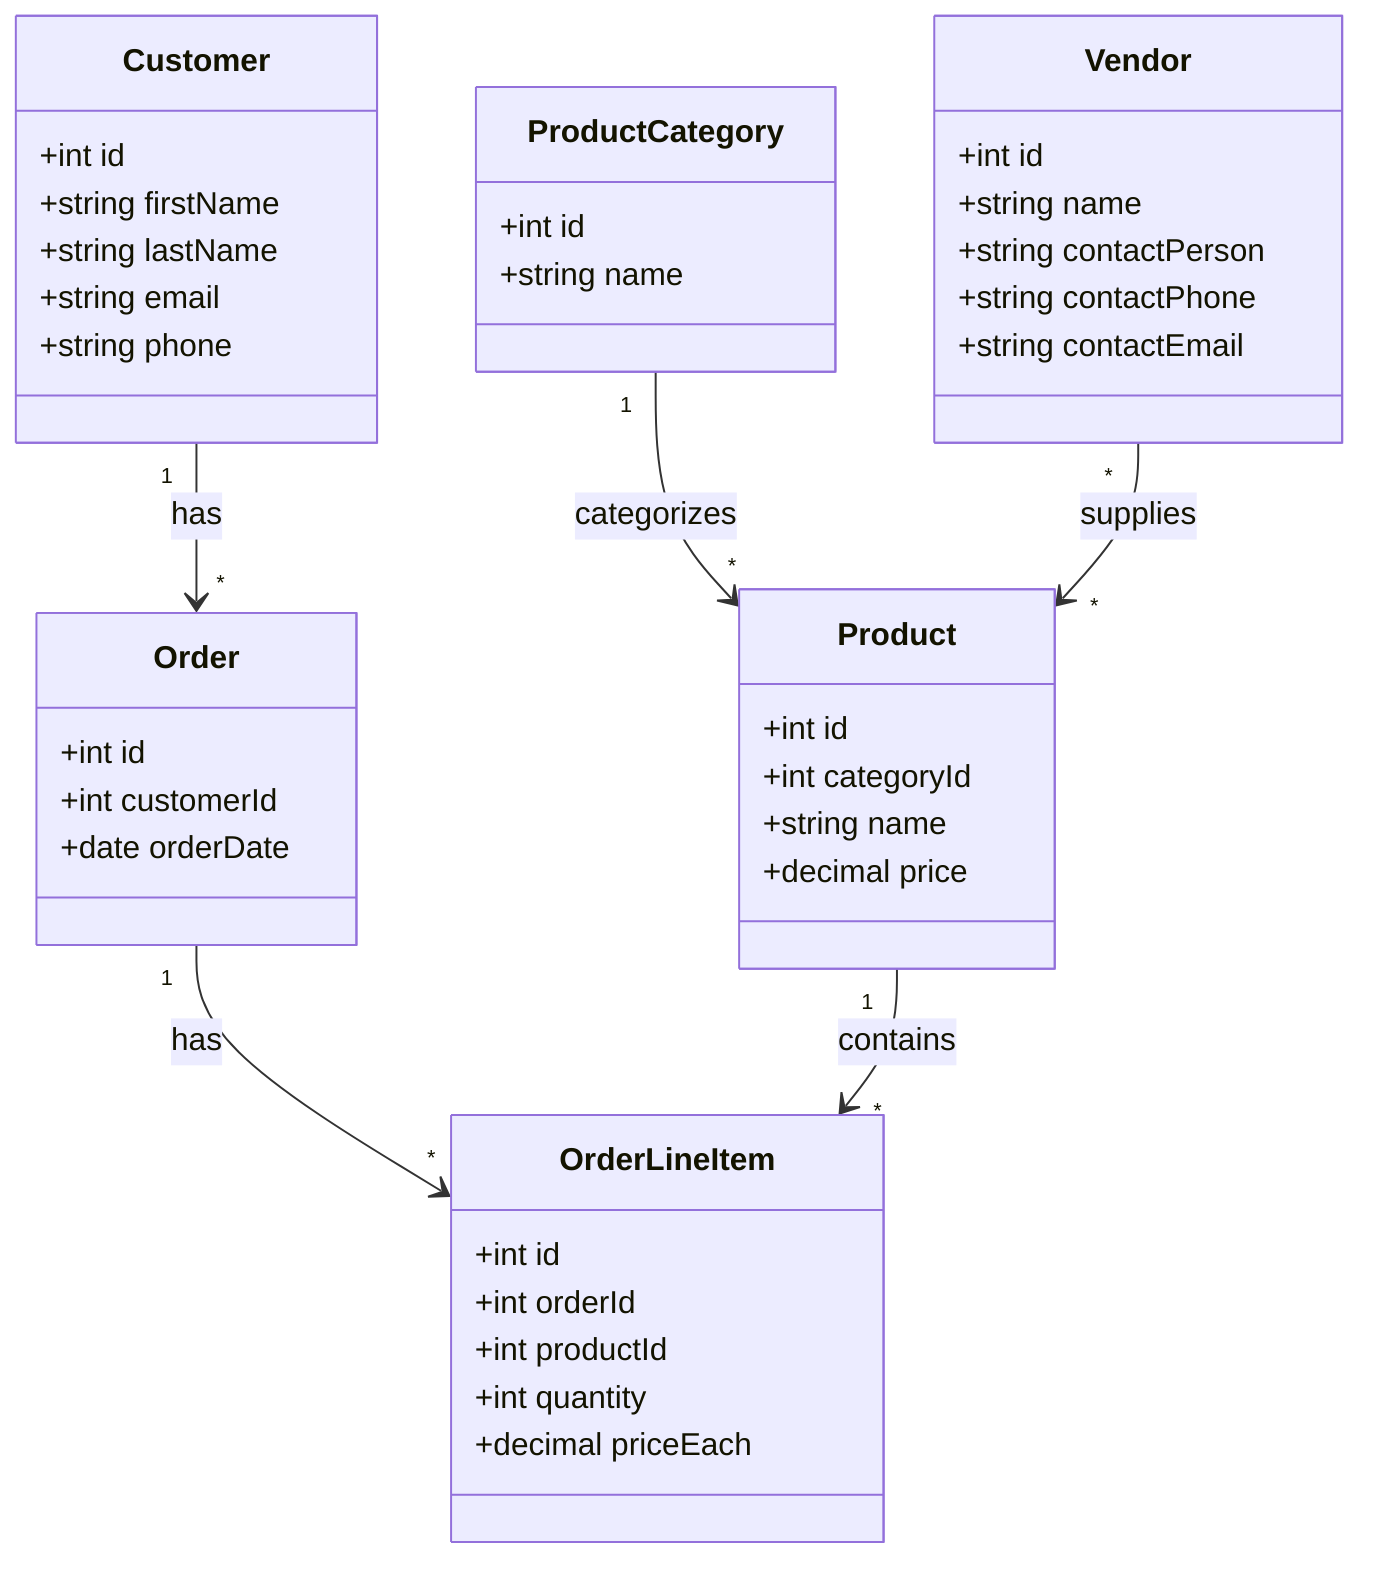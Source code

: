 classDiagram
    class Customer{
        +int id
        +string firstName
        +string lastName
        +string email
        +string phone
    }
    class Vendor{
        +int id
        +string name
        +string contactPerson
        +string contactPhone
        +string contactEmail
    }
    class Order{
        +int id
        +int customerId
        +date orderDate
    }                                                                                                                                                                                                                                                                                                                                                                                                              
    class OrderLineItem{
        +int id
        +int orderId
        +int productId
        +int quantity
        +decimal priceEach
    }
    class Product{
        +int id
        +int categoryId
        +string name
        +decimal price
    }
    class ProductCategory{
        +int id
        +string name
    }
    Customer "1" --> "*" Order : has
    Order "1" --> "*" OrderLineItem : has
    ProductCategory "1" --> "*" Product : categorizes
    Product "1" --> "*" OrderLineItem : contains
    Vendor "*" --> "*" Product : supplies
